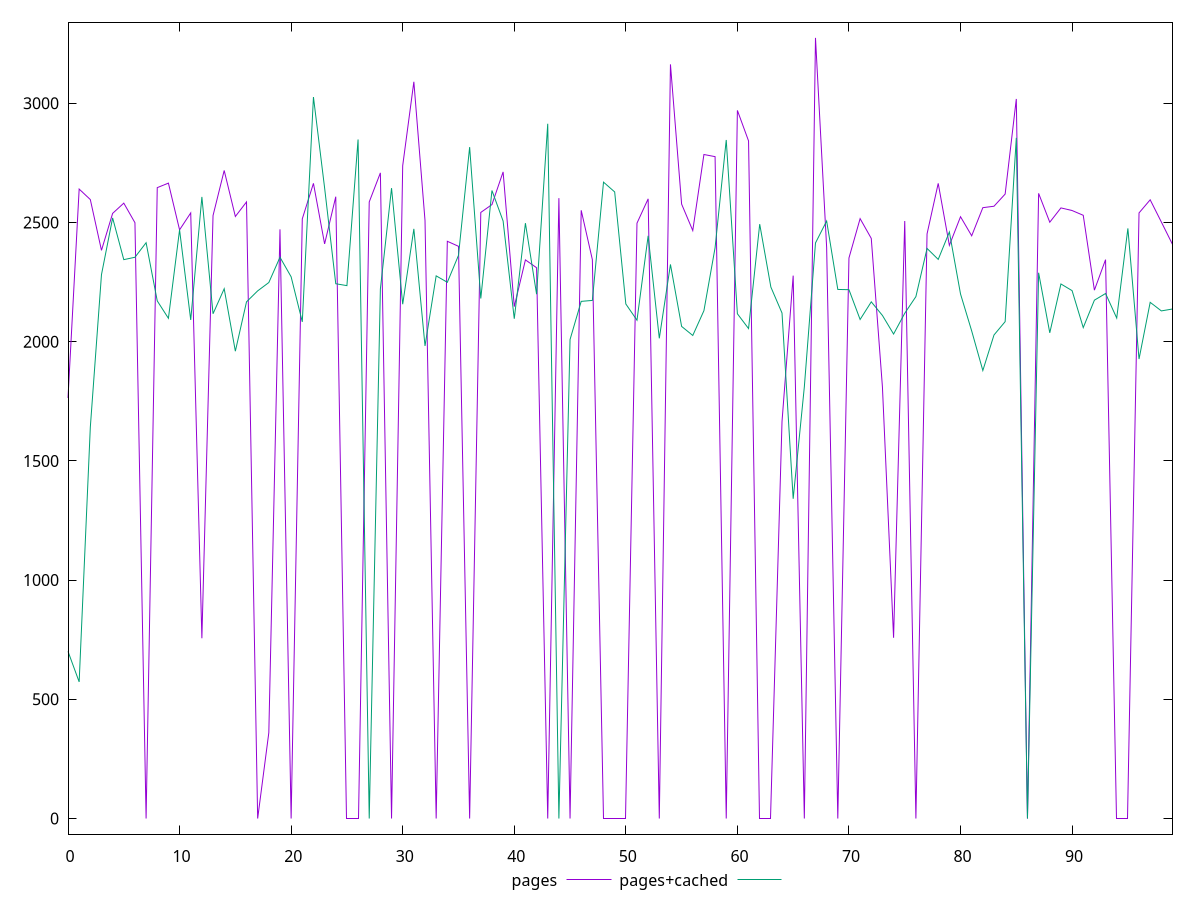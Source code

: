 reset

$pages <<EOF
0 1764
1 2640
2 2596
3 2383
4 2538
5 2581
6 2499
7 0
8 2646
9 2665
10 2469
11 2540
12 756
13 2529
14 2718
15 2525
16 2586
17 0
18 360
19 2471
20 0
21 2515
22 2664
23 2410
24 2608
25 0
26 0
27 2586
28 2708
29 0
30 2738
31 3090
32 2508
33 0
34 2421
35 2400
36 0
37 2542
38 2575
39 2712
40 2147
41 2343
42 2310
43 0
44 2602
45 0
46 2551
47 2344
48 0
49 0
50 0
51 2497
52 2599
53 0
54 3163
55 2577
56 2466
57 2785
58 2776
59 0
60 2970
61 2842
62 0
63 0
64 1665
65 2277
66 0
67 3274
68 2395
69 0
70 2351
71 2516
72 2433
73 1810
74 758
75 2506
76 0
77 2452
78 2664
79 2404
80 2524
81 2444
82 2562
83 2568
84 2619
85 3018
86 0
87 2622
88 2501
89 2561
90 2550
91 2530
92 2216
93 2344
94 0
95 0
96 2540
97 2595
98 2502
99 2408
EOF

$pagesCached <<EOF
0 701
1 573
2 1641
3 2281
4 2519
5 2344
6 2354
7 2415
8 2171
9 2098
10 2469
11 2091
12 2607
13 2117
14 2222
15 1960
16 2167
17 2213
18 2248
19 2354
20 2272
21 2083
22 3026
23 2645
24 2243
25 2235
26 2848
27 0
28 2221
29 2644
30 2157
31 2473
32 1982
33 2276
34 2249
35 2362
36 2816
37 2181
38 2634
39 2506
40 2096
41 2497
42 2199
43 2914
44 0
45 2009
46 2169
47 2173
48 2669
49 2628
50 2158
51 2090
52 2444
53 2014
54 2324
55 2064
56 2026
57 2130
58 2394
59 2846
60 2117
61 2055
62 2493
63 2229
64 2120
65 1341
66 1810
67 2414
68 2506
69 2219
70 2218
71 2093
72 2167
73 2110
74 2032
75 2119
76 2189
77 2391
78 2345
79 2460
80 2200
81 2045
82 1879
83 2028
84 2084
85 2855
86 0
87 2289
88 2037
89 2242
90 2214
91 2059
92 2174
93 2202
94 2099
95 2475
96 1927
97 2165
98 2129
99 2137
EOF

set key outside below
set xrange [0:99]
set yrange [-65.48:3339.48]
set trange [-65.48:3339.48]
set terminal svg size 640, 520 enhanced background rgb 'white'
set output "report_00013_2021-02-09T12-04-24.940Z/uses-rel-preload/comparison/line/0_vs_1.svg"

plot $pages title "pages" with line, \
     $pagesCached title "pages+cached" with line

reset
